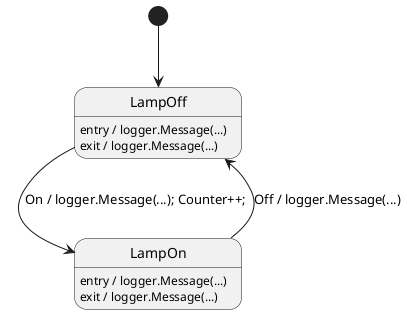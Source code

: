 ﻿@startuml

[*] --> LampOff

LampOff : entry / logger.Message(...)
LampOff : exit / logger.Message(...)
LampOn : entry / logger.Message(...)
LampOn : exit / logger.Message(...)

LampOff -> LampOn: On / logger.Message(...); Counter++;
LampOn --> LampOff: Off / logger.Message(...)

@enduml
